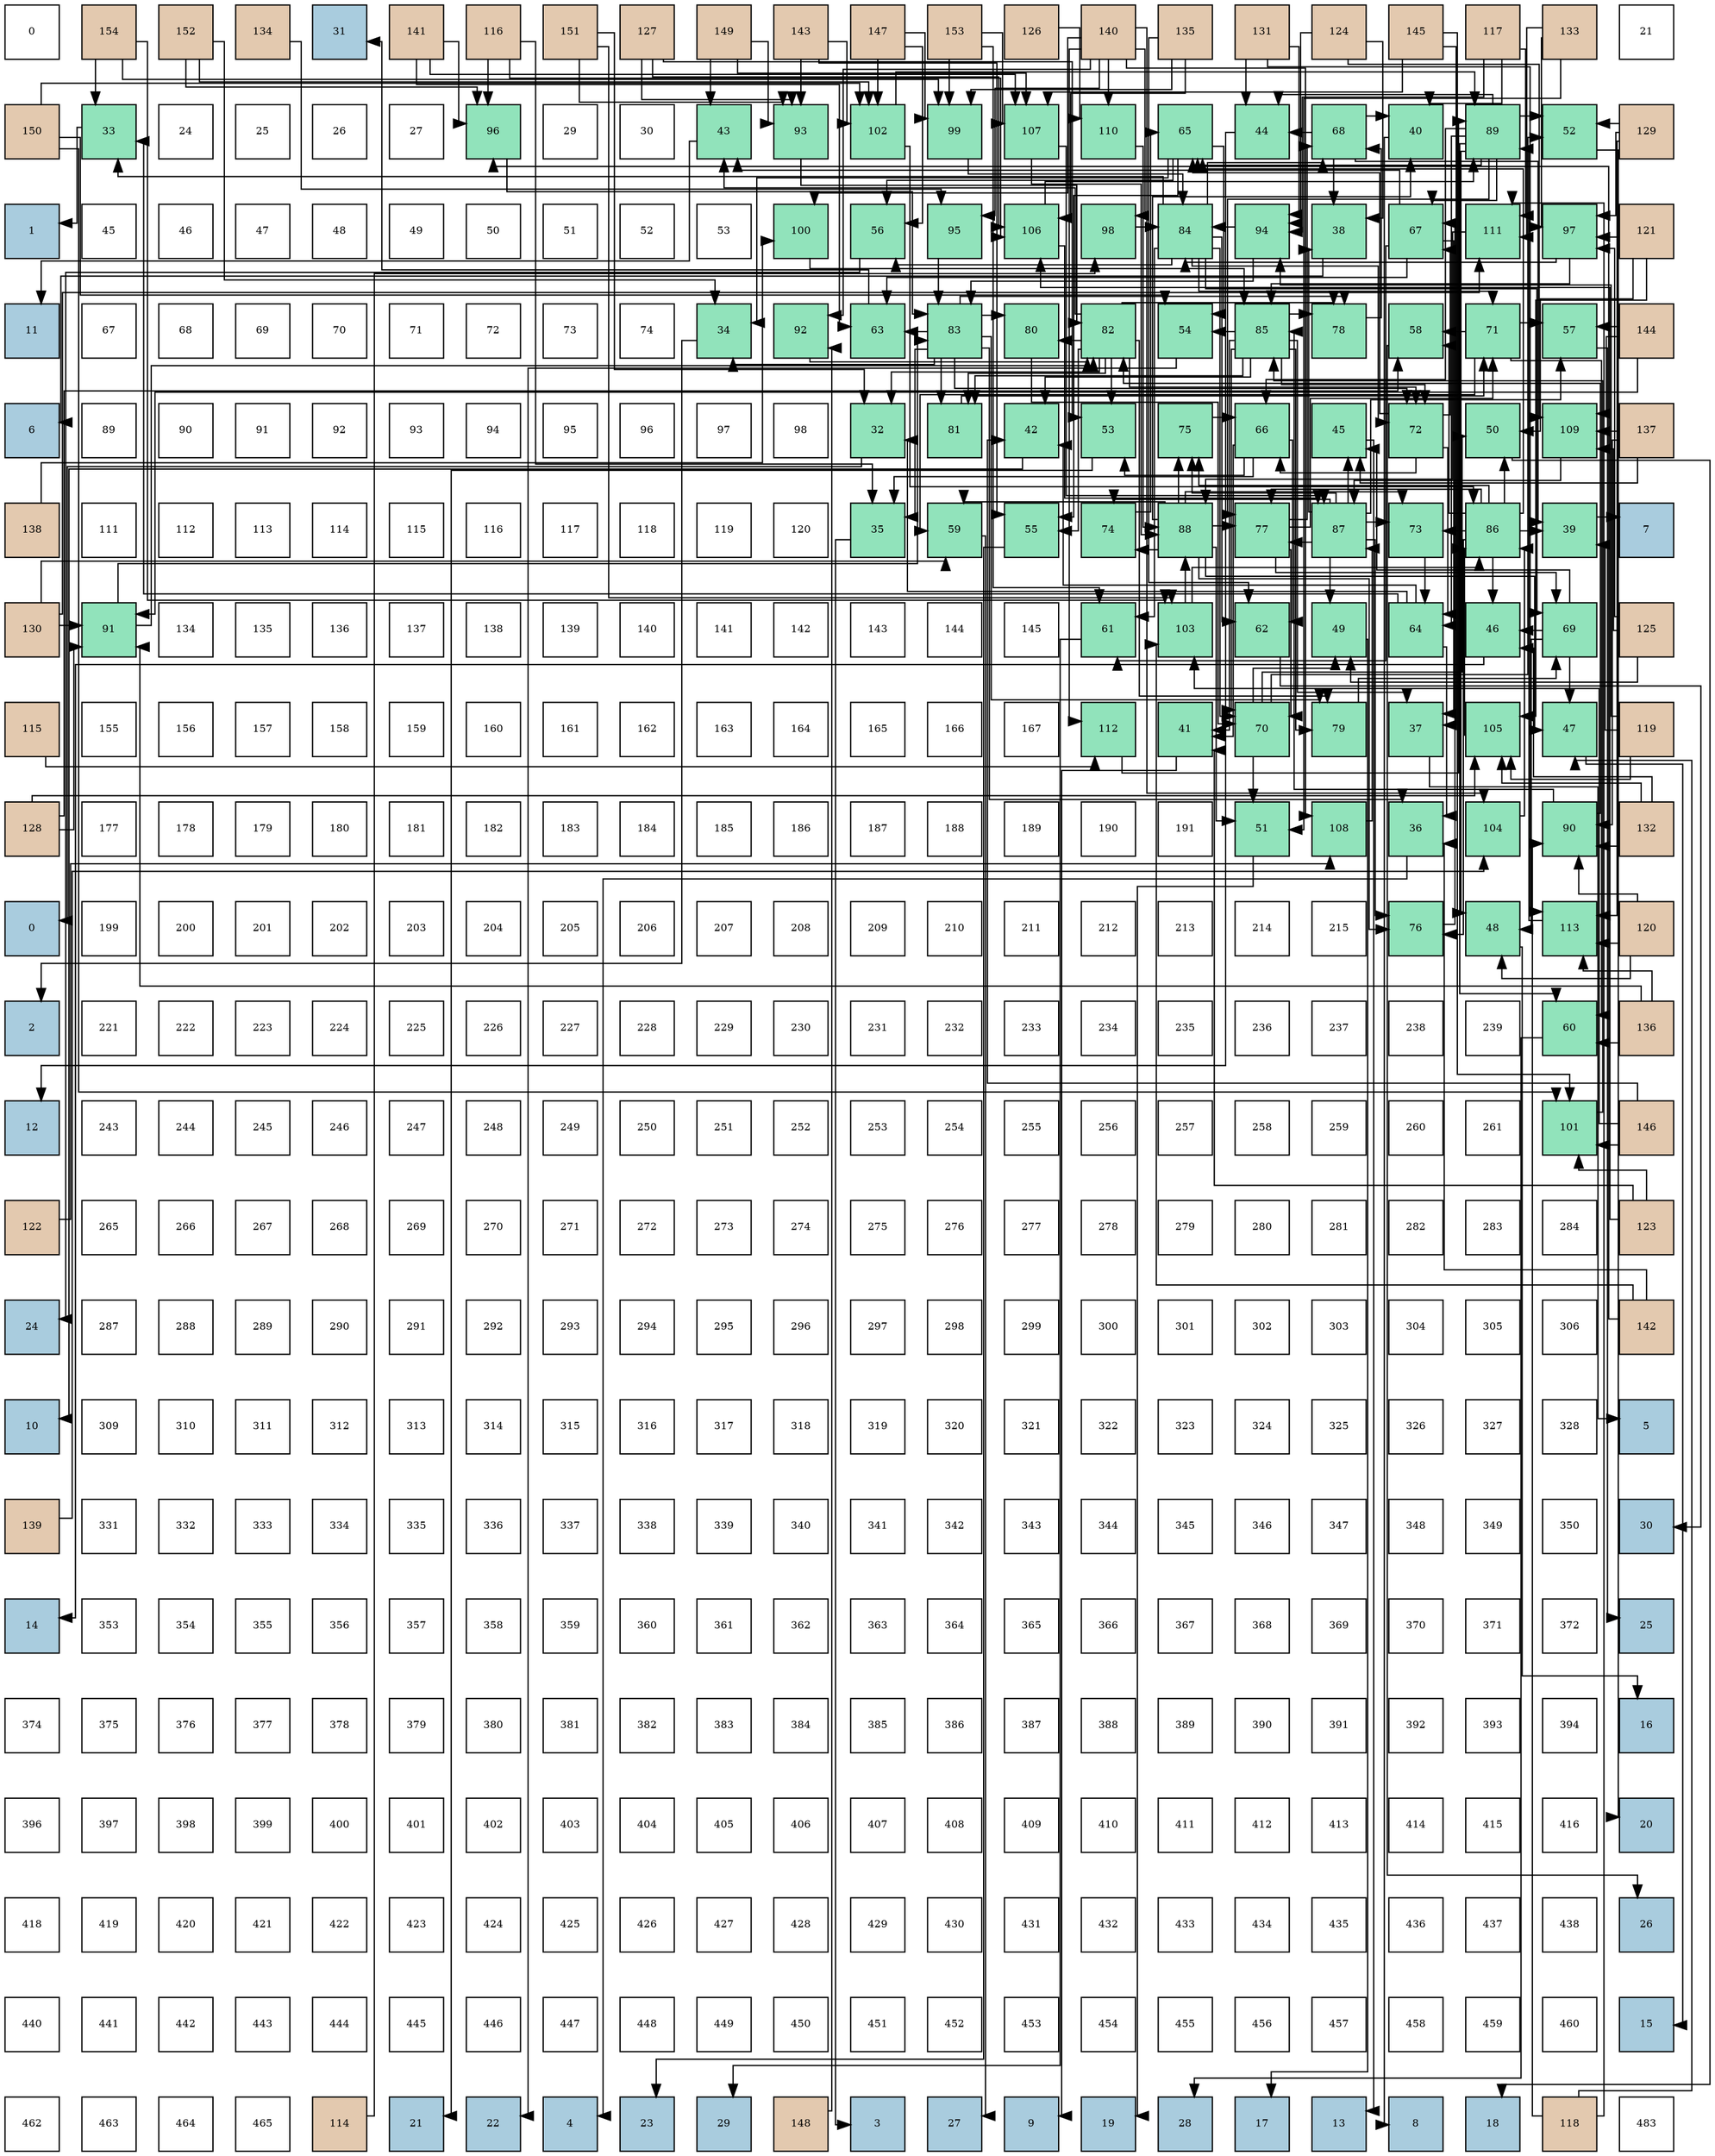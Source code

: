 digraph layout{
 rankdir=TB;
 splines=ortho;
 node [style=filled shape=square fixedsize=true width=0.6];
0[label="0", fontsize=8, fillcolor="#ffffff"];
1[label="154", fontsize=8, fillcolor="#e3c9af"];
2[label="152", fontsize=8, fillcolor="#e3c9af"];
3[label="134", fontsize=8, fillcolor="#e3c9af"];
4[label="31", fontsize=8, fillcolor="#a9ccde"];
5[label="141", fontsize=8, fillcolor="#e3c9af"];
6[label="116", fontsize=8, fillcolor="#e3c9af"];
7[label="151", fontsize=8, fillcolor="#e3c9af"];
8[label="127", fontsize=8, fillcolor="#e3c9af"];
9[label="149", fontsize=8, fillcolor="#e3c9af"];
10[label="143", fontsize=8, fillcolor="#e3c9af"];
11[label="147", fontsize=8, fillcolor="#e3c9af"];
12[label="153", fontsize=8, fillcolor="#e3c9af"];
13[label="126", fontsize=8, fillcolor="#e3c9af"];
14[label="140", fontsize=8, fillcolor="#e3c9af"];
15[label="135", fontsize=8, fillcolor="#e3c9af"];
16[label="131", fontsize=8, fillcolor="#e3c9af"];
17[label="124", fontsize=8, fillcolor="#e3c9af"];
18[label="145", fontsize=8, fillcolor="#e3c9af"];
19[label="117", fontsize=8, fillcolor="#e3c9af"];
20[label="133", fontsize=8, fillcolor="#e3c9af"];
21[label="21", fontsize=8, fillcolor="#ffffff"];
22[label="150", fontsize=8, fillcolor="#e3c9af"];
23[label="33", fontsize=8, fillcolor="#91e3bb"];
24[label="24", fontsize=8, fillcolor="#ffffff"];
25[label="25", fontsize=8, fillcolor="#ffffff"];
26[label="26", fontsize=8, fillcolor="#ffffff"];
27[label="27", fontsize=8, fillcolor="#ffffff"];
28[label="96", fontsize=8, fillcolor="#91e3bb"];
29[label="29", fontsize=8, fillcolor="#ffffff"];
30[label="30", fontsize=8, fillcolor="#ffffff"];
31[label="43", fontsize=8, fillcolor="#91e3bb"];
32[label="93", fontsize=8, fillcolor="#91e3bb"];
33[label="102", fontsize=8, fillcolor="#91e3bb"];
34[label="99", fontsize=8, fillcolor="#91e3bb"];
35[label="107", fontsize=8, fillcolor="#91e3bb"];
36[label="110", fontsize=8, fillcolor="#91e3bb"];
37[label="65", fontsize=8, fillcolor="#91e3bb"];
38[label="44", fontsize=8, fillcolor="#91e3bb"];
39[label="68", fontsize=8, fillcolor="#91e3bb"];
40[label="40", fontsize=8, fillcolor="#91e3bb"];
41[label="89", fontsize=8, fillcolor="#91e3bb"];
42[label="52", fontsize=8, fillcolor="#91e3bb"];
43[label="129", fontsize=8, fillcolor="#e3c9af"];
44[label="1", fontsize=8, fillcolor="#a9ccde"];
45[label="45", fontsize=8, fillcolor="#ffffff"];
46[label="46", fontsize=8, fillcolor="#ffffff"];
47[label="47", fontsize=8, fillcolor="#ffffff"];
48[label="48", fontsize=8, fillcolor="#ffffff"];
49[label="49", fontsize=8, fillcolor="#ffffff"];
50[label="50", fontsize=8, fillcolor="#ffffff"];
51[label="51", fontsize=8, fillcolor="#ffffff"];
52[label="52", fontsize=8, fillcolor="#ffffff"];
53[label="53", fontsize=8, fillcolor="#ffffff"];
54[label="100", fontsize=8, fillcolor="#91e3bb"];
55[label="56", fontsize=8, fillcolor="#91e3bb"];
56[label="95", fontsize=8, fillcolor="#91e3bb"];
57[label="106", fontsize=8, fillcolor="#91e3bb"];
58[label="98", fontsize=8, fillcolor="#91e3bb"];
59[label="84", fontsize=8, fillcolor="#91e3bb"];
60[label="94", fontsize=8, fillcolor="#91e3bb"];
61[label="38", fontsize=8, fillcolor="#91e3bb"];
62[label="67", fontsize=8, fillcolor="#91e3bb"];
63[label="111", fontsize=8, fillcolor="#91e3bb"];
64[label="97", fontsize=8, fillcolor="#91e3bb"];
65[label="121", fontsize=8, fillcolor="#e3c9af"];
66[label="11", fontsize=8, fillcolor="#a9ccde"];
67[label="67", fontsize=8, fillcolor="#ffffff"];
68[label="68", fontsize=8, fillcolor="#ffffff"];
69[label="69", fontsize=8, fillcolor="#ffffff"];
70[label="70", fontsize=8, fillcolor="#ffffff"];
71[label="71", fontsize=8, fillcolor="#ffffff"];
72[label="72", fontsize=8, fillcolor="#ffffff"];
73[label="73", fontsize=8, fillcolor="#ffffff"];
74[label="74", fontsize=8, fillcolor="#ffffff"];
75[label="34", fontsize=8, fillcolor="#91e3bb"];
76[label="92", fontsize=8, fillcolor="#91e3bb"];
77[label="63", fontsize=8, fillcolor="#91e3bb"];
78[label="83", fontsize=8, fillcolor="#91e3bb"];
79[label="80", fontsize=8, fillcolor="#91e3bb"];
80[label="82", fontsize=8, fillcolor="#91e3bb"];
81[label="54", fontsize=8, fillcolor="#91e3bb"];
82[label="85", fontsize=8, fillcolor="#91e3bb"];
83[label="78", fontsize=8, fillcolor="#91e3bb"];
84[label="58", fontsize=8, fillcolor="#91e3bb"];
85[label="71", fontsize=8, fillcolor="#91e3bb"];
86[label="57", fontsize=8, fillcolor="#91e3bb"];
87[label="144", fontsize=8, fillcolor="#e3c9af"];
88[label="6", fontsize=8, fillcolor="#a9ccde"];
89[label="89", fontsize=8, fillcolor="#ffffff"];
90[label="90", fontsize=8, fillcolor="#ffffff"];
91[label="91", fontsize=8, fillcolor="#ffffff"];
92[label="92", fontsize=8, fillcolor="#ffffff"];
93[label="93", fontsize=8, fillcolor="#ffffff"];
94[label="94", fontsize=8, fillcolor="#ffffff"];
95[label="95", fontsize=8, fillcolor="#ffffff"];
96[label="96", fontsize=8, fillcolor="#ffffff"];
97[label="97", fontsize=8, fillcolor="#ffffff"];
98[label="98", fontsize=8, fillcolor="#ffffff"];
99[label="32", fontsize=8, fillcolor="#91e3bb"];
100[label="81", fontsize=8, fillcolor="#91e3bb"];
101[label="42", fontsize=8, fillcolor="#91e3bb"];
102[label="53", fontsize=8, fillcolor="#91e3bb"];
103[label="75", fontsize=8, fillcolor="#91e3bb"];
104[label="66", fontsize=8, fillcolor="#91e3bb"];
105[label="45", fontsize=8, fillcolor="#91e3bb"];
106[label="72", fontsize=8, fillcolor="#91e3bb"];
107[label="50", fontsize=8, fillcolor="#91e3bb"];
108[label="109", fontsize=8, fillcolor="#91e3bb"];
109[label="137", fontsize=8, fillcolor="#e3c9af"];
110[label="138", fontsize=8, fillcolor="#e3c9af"];
111[label="111", fontsize=8, fillcolor="#ffffff"];
112[label="112", fontsize=8, fillcolor="#ffffff"];
113[label="113", fontsize=8, fillcolor="#ffffff"];
114[label="114", fontsize=8, fillcolor="#ffffff"];
115[label="115", fontsize=8, fillcolor="#ffffff"];
116[label="116", fontsize=8, fillcolor="#ffffff"];
117[label="117", fontsize=8, fillcolor="#ffffff"];
118[label="118", fontsize=8, fillcolor="#ffffff"];
119[label="119", fontsize=8, fillcolor="#ffffff"];
120[label="120", fontsize=8, fillcolor="#ffffff"];
121[label="35", fontsize=8, fillcolor="#91e3bb"];
122[label="59", fontsize=8, fillcolor="#91e3bb"];
123[label="55", fontsize=8, fillcolor="#91e3bb"];
124[label="74", fontsize=8, fillcolor="#91e3bb"];
125[label="88", fontsize=8, fillcolor="#91e3bb"];
126[label="77", fontsize=8, fillcolor="#91e3bb"];
127[label="87", fontsize=8, fillcolor="#91e3bb"];
128[label="73", fontsize=8, fillcolor="#91e3bb"];
129[label="86", fontsize=8, fillcolor="#91e3bb"];
130[label="39", fontsize=8, fillcolor="#91e3bb"];
131[label="7", fontsize=8, fillcolor="#a9ccde"];
132[label="130", fontsize=8, fillcolor="#e3c9af"];
133[label="91", fontsize=8, fillcolor="#91e3bb"];
134[label="134", fontsize=8, fillcolor="#ffffff"];
135[label="135", fontsize=8, fillcolor="#ffffff"];
136[label="136", fontsize=8, fillcolor="#ffffff"];
137[label="137", fontsize=8, fillcolor="#ffffff"];
138[label="138", fontsize=8, fillcolor="#ffffff"];
139[label="139", fontsize=8, fillcolor="#ffffff"];
140[label="140", fontsize=8, fillcolor="#ffffff"];
141[label="141", fontsize=8, fillcolor="#ffffff"];
142[label="142", fontsize=8, fillcolor="#ffffff"];
143[label="143", fontsize=8, fillcolor="#ffffff"];
144[label="144", fontsize=8, fillcolor="#ffffff"];
145[label="145", fontsize=8, fillcolor="#ffffff"];
146[label="61", fontsize=8, fillcolor="#91e3bb"];
147[label="103", fontsize=8, fillcolor="#91e3bb"];
148[label="62", fontsize=8, fillcolor="#91e3bb"];
149[label="49", fontsize=8, fillcolor="#91e3bb"];
150[label="64", fontsize=8, fillcolor="#91e3bb"];
151[label="46", fontsize=8, fillcolor="#91e3bb"];
152[label="69", fontsize=8, fillcolor="#91e3bb"];
153[label="125", fontsize=8, fillcolor="#e3c9af"];
154[label="115", fontsize=8, fillcolor="#e3c9af"];
155[label="155", fontsize=8, fillcolor="#ffffff"];
156[label="156", fontsize=8, fillcolor="#ffffff"];
157[label="157", fontsize=8, fillcolor="#ffffff"];
158[label="158", fontsize=8, fillcolor="#ffffff"];
159[label="159", fontsize=8, fillcolor="#ffffff"];
160[label="160", fontsize=8, fillcolor="#ffffff"];
161[label="161", fontsize=8, fillcolor="#ffffff"];
162[label="162", fontsize=8, fillcolor="#ffffff"];
163[label="163", fontsize=8, fillcolor="#ffffff"];
164[label="164", fontsize=8, fillcolor="#ffffff"];
165[label="165", fontsize=8, fillcolor="#ffffff"];
166[label="166", fontsize=8, fillcolor="#ffffff"];
167[label="167", fontsize=8, fillcolor="#ffffff"];
168[label="112", fontsize=8, fillcolor="#91e3bb"];
169[label="41", fontsize=8, fillcolor="#91e3bb"];
170[label="70", fontsize=8, fillcolor="#91e3bb"];
171[label="79", fontsize=8, fillcolor="#91e3bb"];
172[label="37", fontsize=8, fillcolor="#91e3bb"];
173[label="105", fontsize=8, fillcolor="#91e3bb"];
174[label="47", fontsize=8, fillcolor="#91e3bb"];
175[label="119", fontsize=8, fillcolor="#e3c9af"];
176[label="128", fontsize=8, fillcolor="#e3c9af"];
177[label="177", fontsize=8, fillcolor="#ffffff"];
178[label="178", fontsize=8, fillcolor="#ffffff"];
179[label="179", fontsize=8, fillcolor="#ffffff"];
180[label="180", fontsize=8, fillcolor="#ffffff"];
181[label="181", fontsize=8, fillcolor="#ffffff"];
182[label="182", fontsize=8, fillcolor="#ffffff"];
183[label="183", fontsize=8, fillcolor="#ffffff"];
184[label="184", fontsize=8, fillcolor="#ffffff"];
185[label="185", fontsize=8, fillcolor="#ffffff"];
186[label="186", fontsize=8, fillcolor="#ffffff"];
187[label="187", fontsize=8, fillcolor="#ffffff"];
188[label="188", fontsize=8, fillcolor="#ffffff"];
189[label="189", fontsize=8, fillcolor="#ffffff"];
190[label="190", fontsize=8, fillcolor="#ffffff"];
191[label="191", fontsize=8, fillcolor="#ffffff"];
192[label="51", fontsize=8, fillcolor="#91e3bb"];
193[label="108", fontsize=8, fillcolor="#91e3bb"];
194[label="36", fontsize=8, fillcolor="#91e3bb"];
195[label="104", fontsize=8, fillcolor="#91e3bb"];
196[label="90", fontsize=8, fillcolor="#91e3bb"];
197[label="132", fontsize=8, fillcolor="#e3c9af"];
198[label="0", fontsize=8, fillcolor="#a9ccde"];
199[label="199", fontsize=8, fillcolor="#ffffff"];
200[label="200", fontsize=8, fillcolor="#ffffff"];
201[label="201", fontsize=8, fillcolor="#ffffff"];
202[label="202", fontsize=8, fillcolor="#ffffff"];
203[label="203", fontsize=8, fillcolor="#ffffff"];
204[label="204", fontsize=8, fillcolor="#ffffff"];
205[label="205", fontsize=8, fillcolor="#ffffff"];
206[label="206", fontsize=8, fillcolor="#ffffff"];
207[label="207", fontsize=8, fillcolor="#ffffff"];
208[label="208", fontsize=8, fillcolor="#ffffff"];
209[label="209", fontsize=8, fillcolor="#ffffff"];
210[label="210", fontsize=8, fillcolor="#ffffff"];
211[label="211", fontsize=8, fillcolor="#ffffff"];
212[label="212", fontsize=8, fillcolor="#ffffff"];
213[label="213", fontsize=8, fillcolor="#ffffff"];
214[label="214", fontsize=8, fillcolor="#ffffff"];
215[label="215", fontsize=8, fillcolor="#ffffff"];
216[label="76", fontsize=8, fillcolor="#91e3bb"];
217[label="48", fontsize=8, fillcolor="#91e3bb"];
218[label="113", fontsize=8, fillcolor="#91e3bb"];
219[label="120", fontsize=8, fillcolor="#e3c9af"];
220[label="2", fontsize=8, fillcolor="#a9ccde"];
221[label="221", fontsize=8, fillcolor="#ffffff"];
222[label="222", fontsize=8, fillcolor="#ffffff"];
223[label="223", fontsize=8, fillcolor="#ffffff"];
224[label="224", fontsize=8, fillcolor="#ffffff"];
225[label="225", fontsize=8, fillcolor="#ffffff"];
226[label="226", fontsize=8, fillcolor="#ffffff"];
227[label="227", fontsize=8, fillcolor="#ffffff"];
228[label="228", fontsize=8, fillcolor="#ffffff"];
229[label="229", fontsize=8, fillcolor="#ffffff"];
230[label="230", fontsize=8, fillcolor="#ffffff"];
231[label="231", fontsize=8, fillcolor="#ffffff"];
232[label="232", fontsize=8, fillcolor="#ffffff"];
233[label="233", fontsize=8, fillcolor="#ffffff"];
234[label="234", fontsize=8, fillcolor="#ffffff"];
235[label="235", fontsize=8, fillcolor="#ffffff"];
236[label="236", fontsize=8, fillcolor="#ffffff"];
237[label="237", fontsize=8, fillcolor="#ffffff"];
238[label="238", fontsize=8, fillcolor="#ffffff"];
239[label="239", fontsize=8, fillcolor="#ffffff"];
240[label="60", fontsize=8, fillcolor="#91e3bb"];
241[label="136", fontsize=8, fillcolor="#e3c9af"];
242[label="12", fontsize=8, fillcolor="#a9ccde"];
243[label="243", fontsize=8, fillcolor="#ffffff"];
244[label="244", fontsize=8, fillcolor="#ffffff"];
245[label="245", fontsize=8, fillcolor="#ffffff"];
246[label="246", fontsize=8, fillcolor="#ffffff"];
247[label="247", fontsize=8, fillcolor="#ffffff"];
248[label="248", fontsize=8, fillcolor="#ffffff"];
249[label="249", fontsize=8, fillcolor="#ffffff"];
250[label="250", fontsize=8, fillcolor="#ffffff"];
251[label="251", fontsize=8, fillcolor="#ffffff"];
252[label="252", fontsize=8, fillcolor="#ffffff"];
253[label="253", fontsize=8, fillcolor="#ffffff"];
254[label="254", fontsize=8, fillcolor="#ffffff"];
255[label="255", fontsize=8, fillcolor="#ffffff"];
256[label="256", fontsize=8, fillcolor="#ffffff"];
257[label="257", fontsize=8, fillcolor="#ffffff"];
258[label="258", fontsize=8, fillcolor="#ffffff"];
259[label="259", fontsize=8, fillcolor="#ffffff"];
260[label="260", fontsize=8, fillcolor="#ffffff"];
261[label="261", fontsize=8, fillcolor="#ffffff"];
262[label="101", fontsize=8, fillcolor="#91e3bb"];
263[label="146", fontsize=8, fillcolor="#e3c9af"];
264[label="122", fontsize=8, fillcolor="#e3c9af"];
265[label="265", fontsize=8, fillcolor="#ffffff"];
266[label="266", fontsize=8, fillcolor="#ffffff"];
267[label="267", fontsize=8, fillcolor="#ffffff"];
268[label="268", fontsize=8, fillcolor="#ffffff"];
269[label="269", fontsize=8, fillcolor="#ffffff"];
270[label="270", fontsize=8, fillcolor="#ffffff"];
271[label="271", fontsize=8, fillcolor="#ffffff"];
272[label="272", fontsize=8, fillcolor="#ffffff"];
273[label="273", fontsize=8, fillcolor="#ffffff"];
274[label="274", fontsize=8, fillcolor="#ffffff"];
275[label="275", fontsize=8, fillcolor="#ffffff"];
276[label="276", fontsize=8, fillcolor="#ffffff"];
277[label="277", fontsize=8, fillcolor="#ffffff"];
278[label="278", fontsize=8, fillcolor="#ffffff"];
279[label="279", fontsize=8, fillcolor="#ffffff"];
280[label="280", fontsize=8, fillcolor="#ffffff"];
281[label="281", fontsize=8, fillcolor="#ffffff"];
282[label="282", fontsize=8, fillcolor="#ffffff"];
283[label="283", fontsize=8, fillcolor="#ffffff"];
284[label="284", fontsize=8, fillcolor="#ffffff"];
285[label="123", fontsize=8, fillcolor="#e3c9af"];
286[label="24", fontsize=8, fillcolor="#a9ccde"];
287[label="287", fontsize=8, fillcolor="#ffffff"];
288[label="288", fontsize=8, fillcolor="#ffffff"];
289[label="289", fontsize=8, fillcolor="#ffffff"];
290[label="290", fontsize=8, fillcolor="#ffffff"];
291[label="291", fontsize=8, fillcolor="#ffffff"];
292[label="292", fontsize=8, fillcolor="#ffffff"];
293[label="293", fontsize=8, fillcolor="#ffffff"];
294[label="294", fontsize=8, fillcolor="#ffffff"];
295[label="295", fontsize=8, fillcolor="#ffffff"];
296[label="296", fontsize=8, fillcolor="#ffffff"];
297[label="297", fontsize=8, fillcolor="#ffffff"];
298[label="298", fontsize=8, fillcolor="#ffffff"];
299[label="299", fontsize=8, fillcolor="#ffffff"];
300[label="300", fontsize=8, fillcolor="#ffffff"];
301[label="301", fontsize=8, fillcolor="#ffffff"];
302[label="302", fontsize=8, fillcolor="#ffffff"];
303[label="303", fontsize=8, fillcolor="#ffffff"];
304[label="304", fontsize=8, fillcolor="#ffffff"];
305[label="305", fontsize=8, fillcolor="#ffffff"];
306[label="306", fontsize=8, fillcolor="#ffffff"];
307[label="142", fontsize=8, fillcolor="#e3c9af"];
308[label="10", fontsize=8, fillcolor="#a9ccde"];
309[label="309", fontsize=8, fillcolor="#ffffff"];
310[label="310", fontsize=8, fillcolor="#ffffff"];
311[label="311", fontsize=8, fillcolor="#ffffff"];
312[label="312", fontsize=8, fillcolor="#ffffff"];
313[label="313", fontsize=8, fillcolor="#ffffff"];
314[label="314", fontsize=8, fillcolor="#ffffff"];
315[label="315", fontsize=8, fillcolor="#ffffff"];
316[label="316", fontsize=8, fillcolor="#ffffff"];
317[label="317", fontsize=8, fillcolor="#ffffff"];
318[label="318", fontsize=8, fillcolor="#ffffff"];
319[label="319", fontsize=8, fillcolor="#ffffff"];
320[label="320", fontsize=8, fillcolor="#ffffff"];
321[label="321", fontsize=8, fillcolor="#ffffff"];
322[label="322", fontsize=8, fillcolor="#ffffff"];
323[label="323", fontsize=8, fillcolor="#ffffff"];
324[label="324", fontsize=8, fillcolor="#ffffff"];
325[label="325", fontsize=8, fillcolor="#ffffff"];
326[label="326", fontsize=8, fillcolor="#ffffff"];
327[label="327", fontsize=8, fillcolor="#ffffff"];
328[label="328", fontsize=8, fillcolor="#ffffff"];
329[label="5", fontsize=8, fillcolor="#a9ccde"];
330[label="139", fontsize=8, fillcolor="#e3c9af"];
331[label="331", fontsize=8, fillcolor="#ffffff"];
332[label="332", fontsize=8, fillcolor="#ffffff"];
333[label="333", fontsize=8, fillcolor="#ffffff"];
334[label="334", fontsize=8, fillcolor="#ffffff"];
335[label="335", fontsize=8, fillcolor="#ffffff"];
336[label="336", fontsize=8, fillcolor="#ffffff"];
337[label="337", fontsize=8, fillcolor="#ffffff"];
338[label="338", fontsize=8, fillcolor="#ffffff"];
339[label="339", fontsize=8, fillcolor="#ffffff"];
340[label="340", fontsize=8, fillcolor="#ffffff"];
341[label="341", fontsize=8, fillcolor="#ffffff"];
342[label="342", fontsize=8, fillcolor="#ffffff"];
343[label="343", fontsize=8, fillcolor="#ffffff"];
344[label="344", fontsize=8, fillcolor="#ffffff"];
345[label="345", fontsize=8, fillcolor="#ffffff"];
346[label="346", fontsize=8, fillcolor="#ffffff"];
347[label="347", fontsize=8, fillcolor="#ffffff"];
348[label="348", fontsize=8, fillcolor="#ffffff"];
349[label="349", fontsize=8, fillcolor="#ffffff"];
350[label="350", fontsize=8, fillcolor="#ffffff"];
351[label="30", fontsize=8, fillcolor="#a9ccde"];
352[label="14", fontsize=8, fillcolor="#a9ccde"];
353[label="353", fontsize=8, fillcolor="#ffffff"];
354[label="354", fontsize=8, fillcolor="#ffffff"];
355[label="355", fontsize=8, fillcolor="#ffffff"];
356[label="356", fontsize=8, fillcolor="#ffffff"];
357[label="357", fontsize=8, fillcolor="#ffffff"];
358[label="358", fontsize=8, fillcolor="#ffffff"];
359[label="359", fontsize=8, fillcolor="#ffffff"];
360[label="360", fontsize=8, fillcolor="#ffffff"];
361[label="361", fontsize=8, fillcolor="#ffffff"];
362[label="362", fontsize=8, fillcolor="#ffffff"];
363[label="363", fontsize=8, fillcolor="#ffffff"];
364[label="364", fontsize=8, fillcolor="#ffffff"];
365[label="365", fontsize=8, fillcolor="#ffffff"];
366[label="366", fontsize=8, fillcolor="#ffffff"];
367[label="367", fontsize=8, fillcolor="#ffffff"];
368[label="368", fontsize=8, fillcolor="#ffffff"];
369[label="369", fontsize=8, fillcolor="#ffffff"];
370[label="370", fontsize=8, fillcolor="#ffffff"];
371[label="371", fontsize=8, fillcolor="#ffffff"];
372[label="372", fontsize=8, fillcolor="#ffffff"];
373[label="25", fontsize=8, fillcolor="#a9ccde"];
374[label="374", fontsize=8, fillcolor="#ffffff"];
375[label="375", fontsize=8, fillcolor="#ffffff"];
376[label="376", fontsize=8, fillcolor="#ffffff"];
377[label="377", fontsize=8, fillcolor="#ffffff"];
378[label="378", fontsize=8, fillcolor="#ffffff"];
379[label="379", fontsize=8, fillcolor="#ffffff"];
380[label="380", fontsize=8, fillcolor="#ffffff"];
381[label="381", fontsize=8, fillcolor="#ffffff"];
382[label="382", fontsize=8, fillcolor="#ffffff"];
383[label="383", fontsize=8, fillcolor="#ffffff"];
384[label="384", fontsize=8, fillcolor="#ffffff"];
385[label="385", fontsize=8, fillcolor="#ffffff"];
386[label="386", fontsize=8, fillcolor="#ffffff"];
387[label="387", fontsize=8, fillcolor="#ffffff"];
388[label="388", fontsize=8, fillcolor="#ffffff"];
389[label="389", fontsize=8, fillcolor="#ffffff"];
390[label="390", fontsize=8, fillcolor="#ffffff"];
391[label="391", fontsize=8, fillcolor="#ffffff"];
392[label="392", fontsize=8, fillcolor="#ffffff"];
393[label="393", fontsize=8, fillcolor="#ffffff"];
394[label="394", fontsize=8, fillcolor="#ffffff"];
395[label="16", fontsize=8, fillcolor="#a9ccde"];
396[label="396", fontsize=8, fillcolor="#ffffff"];
397[label="397", fontsize=8, fillcolor="#ffffff"];
398[label="398", fontsize=8, fillcolor="#ffffff"];
399[label="399", fontsize=8, fillcolor="#ffffff"];
400[label="400", fontsize=8, fillcolor="#ffffff"];
401[label="401", fontsize=8, fillcolor="#ffffff"];
402[label="402", fontsize=8, fillcolor="#ffffff"];
403[label="403", fontsize=8, fillcolor="#ffffff"];
404[label="404", fontsize=8, fillcolor="#ffffff"];
405[label="405", fontsize=8, fillcolor="#ffffff"];
406[label="406", fontsize=8, fillcolor="#ffffff"];
407[label="407", fontsize=8, fillcolor="#ffffff"];
408[label="408", fontsize=8, fillcolor="#ffffff"];
409[label="409", fontsize=8, fillcolor="#ffffff"];
410[label="410", fontsize=8, fillcolor="#ffffff"];
411[label="411", fontsize=8, fillcolor="#ffffff"];
412[label="412", fontsize=8, fillcolor="#ffffff"];
413[label="413", fontsize=8, fillcolor="#ffffff"];
414[label="414", fontsize=8, fillcolor="#ffffff"];
415[label="415", fontsize=8, fillcolor="#ffffff"];
416[label="416", fontsize=8, fillcolor="#ffffff"];
417[label="20", fontsize=8, fillcolor="#a9ccde"];
418[label="418", fontsize=8, fillcolor="#ffffff"];
419[label="419", fontsize=8, fillcolor="#ffffff"];
420[label="420", fontsize=8, fillcolor="#ffffff"];
421[label="421", fontsize=8, fillcolor="#ffffff"];
422[label="422", fontsize=8, fillcolor="#ffffff"];
423[label="423", fontsize=8, fillcolor="#ffffff"];
424[label="424", fontsize=8, fillcolor="#ffffff"];
425[label="425", fontsize=8, fillcolor="#ffffff"];
426[label="426", fontsize=8, fillcolor="#ffffff"];
427[label="427", fontsize=8, fillcolor="#ffffff"];
428[label="428", fontsize=8, fillcolor="#ffffff"];
429[label="429", fontsize=8, fillcolor="#ffffff"];
430[label="430", fontsize=8, fillcolor="#ffffff"];
431[label="431", fontsize=8, fillcolor="#ffffff"];
432[label="432", fontsize=8, fillcolor="#ffffff"];
433[label="433", fontsize=8, fillcolor="#ffffff"];
434[label="434", fontsize=8, fillcolor="#ffffff"];
435[label="435", fontsize=8, fillcolor="#ffffff"];
436[label="436", fontsize=8, fillcolor="#ffffff"];
437[label="437", fontsize=8, fillcolor="#ffffff"];
438[label="438", fontsize=8, fillcolor="#ffffff"];
439[label="26", fontsize=8, fillcolor="#a9ccde"];
440[label="440", fontsize=8, fillcolor="#ffffff"];
441[label="441", fontsize=8, fillcolor="#ffffff"];
442[label="442", fontsize=8, fillcolor="#ffffff"];
443[label="443", fontsize=8, fillcolor="#ffffff"];
444[label="444", fontsize=8, fillcolor="#ffffff"];
445[label="445", fontsize=8, fillcolor="#ffffff"];
446[label="446", fontsize=8, fillcolor="#ffffff"];
447[label="447", fontsize=8, fillcolor="#ffffff"];
448[label="448", fontsize=8, fillcolor="#ffffff"];
449[label="449", fontsize=8, fillcolor="#ffffff"];
450[label="450", fontsize=8, fillcolor="#ffffff"];
451[label="451", fontsize=8, fillcolor="#ffffff"];
452[label="452", fontsize=8, fillcolor="#ffffff"];
453[label="453", fontsize=8, fillcolor="#ffffff"];
454[label="454", fontsize=8, fillcolor="#ffffff"];
455[label="455", fontsize=8, fillcolor="#ffffff"];
456[label="456", fontsize=8, fillcolor="#ffffff"];
457[label="457", fontsize=8, fillcolor="#ffffff"];
458[label="458", fontsize=8, fillcolor="#ffffff"];
459[label="459", fontsize=8, fillcolor="#ffffff"];
460[label="460", fontsize=8, fillcolor="#ffffff"];
461[label="15", fontsize=8, fillcolor="#a9ccde"];
462[label="462", fontsize=8, fillcolor="#ffffff"];
463[label="463", fontsize=8, fillcolor="#ffffff"];
464[label="464", fontsize=8, fillcolor="#ffffff"];
465[label="465", fontsize=8, fillcolor="#ffffff"];
466[label="114", fontsize=8, fillcolor="#e3c9af"];
467[label="21", fontsize=8, fillcolor="#a9ccde"];
468[label="22", fontsize=8, fillcolor="#a9ccde"];
469[label="4", fontsize=8, fillcolor="#a9ccde"];
470[label="23", fontsize=8, fillcolor="#a9ccde"];
471[label="29", fontsize=8, fillcolor="#a9ccde"];
472[label="148", fontsize=8, fillcolor="#e3c9af"];
473[label="3", fontsize=8, fillcolor="#a9ccde"];
474[label="27", fontsize=8, fillcolor="#a9ccde"];
475[label="9", fontsize=8, fillcolor="#a9ccde"];
476[label="19", fontsize=8, fillcolor="#a9ccde"];
477[label="28", fontsize=8, fillcolor="#a9ccde"];
478[label="17", fontsize=8, fillcolor="#a9ccde"];
479[label="13", fontsize=8, fillcolor="#a9ccde"];
480[label="8", fontsize=8, fillcolor="#a9ccde"];
481[label="18", fontsize=8, fillcolor="#a9ccde"];
482[label="118", fontsize=8, fillcolor="#e3c9af"];
483[label="483", fontsize=8, fillcolor="#ffffff"];
edge [constraint=false, style=vis];99 -> 198;
23 -> 44;
75 -> 220;
121 -> 473;
194 -> 469;
172 -> 329;
61 -> 88;
130 -> 131;
40 -> 480;
169 -> 475;
101 -> 308;
31 -> 66;
38 -> 242;
105 -> 479;
151 -> 352;
174 -> 461;
217 -> 395;
149 -> 478;
107 -> 481;
192 -> 476;
42 -> 417;
102 -> 467;
81 -> 468;
123 -> 470;
55 -> 286;
86 -> 373;
84 -> 439;
122 -> 474;
240 -> 477;
146 -> 471;
148 -> 351;
77 -> 4;
150 -> 99;
150 -> 23;
150 -> 194;
150 -> 101;
37 -> 75;
37 -> 81;
37 -> 123;
37 -> 55;
104 -> 121;
104 -> 169;
104 -> 102;
104 -> 148;
62 -> 172;
62 -> 31;
62 -> 146;
62 -> 77;
39 -> 61;
39 -> 130;
39 -> 40;
39 -> 38;
152 -> 105;
152 -> 151;
152 -> 174;
152 -> 217;
170 -> 149;
170 -> 107;
170 -> 192;
170 -> 42;
85 -> 86;
85 -> 84;
85 -> 122;
85 -> 240;
106 -> 150;
106 -> 37;
106 -> 104;
106 -> 62;
128 -> 150;
124 -> 37;
103 -> 104;
216 -> 62;
126 -> 39;
126 -> 152;
126 -> 170;
126 -> 85;
83 -> 39;
171 -> 152;
79 -> 170;
100 -> 85;
80 -> 99;
80 -> 31;
80 -> 102;
80 -> 123;
80 -> 106;
80 -> 83;
80 -> 171;
80 -> 79;
80 -> 100;
78 -> 75;
78 -> 121;
78 -> 194;
78 -> 77;
78 -> 106;
78 -> 83;
78 -> 171;
78 -> 79;
78 -> 100;
59 -> 23;
59 -> 55;
59 -> 146;
59 -> 148;
59 -> 39;
59 -> 152;
59 -> 170;
59 -> 85;
59 -> 106;
82 -> 172;
82 -> 169;
82 -> 101;
82 -> 81;
82 -> 170;
82 -> 106;
82 -> 83;
82 -> 171;
82 -> 100;
129 -> 130;
129 -> 151;
129 -> 107;
129 -> 84;
129 -> 37;
129 -> 128;
129 -> 103;
129 -> 216;
129 -> 126;
127 -> 61;
127 -> 105;
127 -> 149;
127 -> 86;
127 -> 128;
127 -> 124;
127 -> 103;
127 -> 216;
127 -> 126;
125 -> 40;
125 -> 174;
125 -> 192;
125 -> 122;
125 -> 128;
125 -> 124;
125 -> 103;
125 -> 216;
125 -> 126;
41 -> 38;
41 -> 217;
41 -> 42;
41 -> 240;
41 -> 150;
41 -> 37;
41 -> 104;
41 -> 62;
41 -> 126;
196 -> 80;
196 -> 82;
133 -> 80;
133 -> 78;
76 -> 80;
32 -> 80;
60 -> 78;
60 -> 59;
56 -> 78;
28 -> 78;
64 -> 59;
64 -> 82;
58 -> 59;
34 -> 59;
54 -> 82;
262 -> 82;
33 -> 129;
33 -> 41;
147 -> 129;
147 -> 125;
195 -> 129;
173 -> 129;
57 -> 127;
57 -> 41;
35 -> 127;
35 -> 125;
193 -> 127;
108 -> 127;
36 -> 125;
63 -> 125;
168 -> 41;
218 -> 41;
466 -> 58;
154 -> 168;
6 -> 121;
6 -> 28;
6 -> 57;
19 -> 40;
19 -> 60;
19 -> 63;
482 -> 174;
482 -> 196;
482 -> 63;
175 -> 130;
175 -> 60;
175 -> 173;
219 -> 217;
219 -> 196;
219 -> 218;
65 -> 107;
65 -> 64;
65 -> 173;
264 -> 193;
285 -> 169;
285 -> 262;
285 -> 57;
17 -> 61;
17 -> 60;
17 -> 108;
153 -> 149;
153 -> 64;
153 -> 108;
13 -> 36;
8 -> 102;
8 -> 32;
8 -> 57;
176 -> 84;
176 -> 133;
176 -> 173;
43 -> 42;
43 -> 64;
43 -> 218;
132 -> 122;
132 -> 133;
132 -> 63;
16 -> 38;
16 -> 60;
16 -> 218;
197 -> 151;
197 -> 196;
197 -> 173;
20 -> 192;
20 -> 64;
20 -> 63;
3 -> 56;
15 -> 148;
15 -> 34;
15 -> 57;
241 -> 240;
241 -> 133;
241 -> 218;
109 -> 105;
109 -> 196;
109 -> 108;
110 -> 54;
330 -> 195;
14 -> 76;
14 -> 56;
14 -> 58;
14 -> 54;
14 -> 195;
14 -> 193;
14 -> 36;
14 -> 168;
5 -> 77;
5 -> 28;
5 -> 35;
307 -> 194;
307 -> 28;
307 -> 147;
10 -> 123;
10 -> 32;
10 -> 33;
87 -> 86;
87 -> 133;
87 -> 108;
18 -> 172;
18 -> 262;
18 -> 35;
263 -> 101;
263 -> 262;
263 -> 147;
11 -> 55;
11 -> 34;
11 -> 33;
472 -> 76;
9 -> 31;
9 -> 32;
9 -> 35;
22 -> 81;
22 -> 262;
22 -> 33;
7 -> 99;
7 -> 32;
7 -> 147;
2 -> 75;
2 -> 28;
2 -> 33;
12 -> 146;
12 -> 34;
12 -> 35;
1 -> 23;
1 -> 34;
1 -> 147;
edge [constraint=true, style=invis];
0 -> 22 -> 44 -> 66 -> 88 -> 110 -> 132 -> 154 -> 176 -> 198 -> 220 -> 242 -> 264 -> 286 -> 308 -> 330 -> 352 -> 374 -> 396 -> 418 -> 440 -> 462;
1 -> 23 -> 45 -> 67 -> 89 -> 111 -> 133 -> 155 -> 177 -> 199 -> 221 -> 243 -> 265 -> 287 -> 309 -> 331 -> 353 -> 375 -> 397 -> 419 -> 441 -> 463;
2 -> 24 -> 46 -> 68 -> 90 -> 112 -> 134 -> 156 -> 178 -> 200 -> 222 -> 244 -> 266 -> 288 -> 310 -> 332 -> 354 -> 376 -> 398 -> 420 -> 442 -> 464;
3 -> 25 -> 47 -> 69 -> 91 -> 113 -> 135 -> 157 -> 179 -> 201 -> 223 -> 245 -> 267 -> 289 -> 311 -> 333 -> 355 -> 377 -> 399 -> 421 -> 443 -> 465;
4 -> 26 -> 48 -> 70 -> 92 -> 114 -> 136 -> 158 -> 180 -> 202 -> 224 -> 246 -> 268 -> 290 -> 312 -> 334 -> 356 -> 378 -> 400 -> 422 -> 444 -> 466;
5 -> 27 -> 49 -> 71 -> 93 -> 115 -> 137 -> 159 -> 181 -> 203 -> 225 -> 247 -> 269 -> 291 -> 313 -> 335 -> 357 -> 379 -> 401 -> 423 -> 445 -> 467;
6 -> 28 -> 50 -> 72 -> 94 -> 116 -> 138 -> 160 -> 182 -> 204 -> 226 -> 248 -> 270 -> 292 -> 314 -> 336 -> 358 -> 380 -> 402 -> 424 -> 446 -> 468;
7 -> 29 -> 51 -> 73 -> 95 -> 117 -> 139 -> 161 -> 183 -> 205 -> 227 -> 249 -> 271 -> 293 -> 315 -> 337 -> 359 -> 381 -> 403 -> 425 -> 447 -> 469;
8 -> 30 -> 52 -> 74 -> 96 -> 118 -> 140 -> 162 -> 184 -> 206 -> 228 -> 250 -> 272 -> 294 -> 316 -> 338 -> 360 -> 382 -> 404 -> 426 -> 448 -> 470;
9 -> 31 -> 53 -> 75 -> 97 -> 119 -> 141 -> 163 -> 185 -> 207 -> 229 -> 251 -> 273 -> 295 -> 317 -> 339 -> 361 -> 383 -> 405 -> 427 -> 449 -> 471;
10 -> 32 -> 54 -> 76 -> 98 -> 120 -> 142 -> 164 -> 186 -> 208 -> 230 -> 252 -> 274 -> 296 -> 318 -> 340 -> 362 -> 384 -> 406 -> 428 -> 450 -> 472;
11 -> 33 -> 55 -> 77 -> 99 -> 121 -> 143 -> 165 -> 187 -> 209 -> 231 -> 253 -> 275 -> 297 -> 319 -> 341 -> 363 -> 385 -> 407 -> 429 -> 451 -> 473;
12 -> 34 -> 56 -> 78 -> 100 -> 122 -> 144 -> 166 -> 188 -> 210 -> 232 -> 254 -> 276 -> 298 -> 320 -> 342 -> 364 -> 386 -> 408 -> 430 -> 452 -> 474;
13 -> 35 -> 57 -> 79 -> 101 -> 123 -> 145 -> 167 -> 189 -> 211 -> 233 -> 255 -> 277 -> 299 -> 321 -> 343 -> 365 -> 387 -> 409 -> 431 -> 453 -> 475;
14 -> 36 -> 58 -> 80 -> 102 -> 124 -> 146 -> 168 -> 190 -> 212 -> 234 -> 256 -> 278 -> 300 -> 322 -> 344 -> 366 -> 388 -> 410 -> 432 -> 454 -> 476;
15 -> 37 -> 59 -> 81 -> 103 -> 125 -> 147 -> 169 -> 191 -> 213 -> 235 -> 257 -> 279 -> 301 -> 323 -> 345 -> 367 -> 389 -> 411 -> 433 -> 455 -> 477;
16 -> 38 -> 60 -> 82 -> 104 -> 126 -> 148 -> 170 -> 192 -> 214 -> 236 -> 258 -> 280 -> 302 -> 324 -> 346 -> 368 -> 390 -> 412 -> 434 -> 456 -> 478;
17 -> 39 -> 61 -> 83 -> 105 -> 127 -> 149 -> 171 -> 193 -> 215 -> 237 -> 259 -> 281 -> 303 -> 325 -> 347 -> 369 -> 391 -> 413 -> 435 -> 457 -> 479;
18 -> 40 -> 62 -> 84 -> 106 -> 128 -> 150 -> 172 -> 194 -> 216 -> 238 -> 260 -> 282 -> 304 -> 326 -> 348 -> 370 -> 392 -> 414 -> 436 -> 458 -> 480;
19 -> 41 -> 63 -> 85 -> 107 -> 129 -> 151 -> 173 -> 195 -> 217 -> 239 -> 261 -> 283 -> 305 -> 327 -> 349 -> 371 -> 393 -> 415 -> 437 -> 459 -> 481;
20 -> 42 -> 64 -> 86 -> 108 -> 130 -> 152 -> 174 -> 196 -> 218 -> 240 -> 262 -> 284 -> 306 -> 328 -> 350 -> 372 -> 394 -> 416 -> 438 -> 460 -> 482;
21 -> 43 -> 65 -> 87 -> 109 -> 131 -> 153 -> 175 -> 197 -> 219 -> 241 -> 263 -> 285 -> 307 -> 329 -> 351 -> 373 -> 395 -> 417 -> 439 -> 461 -> 483;
rank = same {0 -> 1 -> 2 -> 3 -> 4 -> 5 -> 6 -> 7 -> 8 -> 9 -> 10 -> 11 -> 12 -> 13 -> 14 -> 15 -> 16 -> 17 -> 18 -> 19 -> 20 -> 21};
rank = same {22 -> 23 -> 24 -> 25 -> 26 -> 27 -> 28 -> 29 -> 30 -> 31 -> 32 -> 33 -> 34 -> 35 -> 36 -> 37 -> 38 -> 39 -> 40 -> 41 -> 42 -> 43};
rank = same {44 -> 45 -> 46 -> 47 -> 48 -> 49 -> 50 -> 51 -> 52 -> 53 -> 54 -> 55 -> 56 -> 57 -> 58 -> 59 -> 60 -> 61 -> 62 -> 63 -> 64 -> 65};
rank = same {66 -> 67 -> 68 -> 69 -> 70 -> 71 -> 72 -> 73 -> 74 -> 75 -> 76 -> 77 -> 78 -> 79 -> 80 -> 81 -> 82 -> 83 -> 84 -> 85 -> 86 -> 87};
rank = same {88 -> 89 -> 90 -> 91 -> 92 -> 93 -> 94 -> 95 -> 96 -> 97 -> 98 -> 99 -> 100 -> 101 -> 102 -> 103 -> 104 -> 105 -> 106 -> 107 -> 108 -> 109};
rank = same {110 -> 111 -> 112 -> 113 -> 114 -> 115 -> 116 -> 117 -> 118 -> 119 -> 120 -> 121 -> 122 -> 123 -> 124 -> 125 -> 126 -> 127 -> 128 -> 129 -> 130 -> 131};
rank = same {132 -> 133 -> 134 -> 135 -> 136 -> 137 -> 138 -> 139 -> 140 -> 141 -> 142 -> 143 -> 144 -> 145 -> 146 -> 147 -> 148 -> 149 -> 150 -> 151 -> 152 -> 153};
rank = same {154 -> 155 -> 156 -> 157 -> 158 -> 159 -> 160 -> 161 -> 162 -> 163 -> 164 -> 165 -> 166 -> 167 -> 168 -> 169 -> 170 -> 171 -> 172 -> 173 -> 174 -> 175};
rank = same {176 -> 177 -> 178 -> 179 -> 180 -> 181 -> 182 -> 183 -> 184 -> 185 -> 186 -> 187 -> 188 -> 189 -> 190 -> 191 -> 192 -> 193 -> 194 -> 195 -> 196 -> 197};
rank = same {198 -> 199 -> 200 -> 201 -> 202 -> 203 -> 204 -> 205 -> 206 -> 207 -> 208 -> 209 -> 210 -> 211 -> 212 -> 213 -> 214 -> 215 -> 216 -> 217 -> 218 -> 219};
rank = same {220 -> 221 -> 222 -> 223 -> 224 -> 225 -> 226 -> 227 -> 228 -> 229 -> 230 -> 231 -> 232 -> 233 -> 234 -> 235 -> 236 -> 237 -> 238 -> 239 -> 240 -> 241};
rank = same {242 -> 243 -> 244 -> 245 -> 246 -> 247 -> 248 -> 249 -> 250 -> 251 -> 252 -> 253 -> 254 -> 255 -> 256 -> 257 -> 258 -> 259 -> 260 -> 261 -> 262 -> 263};
rank = same {264 -> 265 -> 266 -> 267 -> 268 -> 269 -> 270 -> 271 -> 272 -> 273 -> 274 -> 275 -> 276 -> 277 -> 278 -> 279 -> 280 -> 281 -> 282 -> 283 -> 284 -> 285};
rank = same {286 -> 287 -> 288 -> 289 -> 290 -> 291 -> 292 -> 293 -> 294 -> 295 -> 296 -> 297 -> 298 -> 299 -> 300 -> 301 -> 302 -> 303 -> 304 -> 305 -> 306 -> 307};
rank = same {308 -> 309 -> 310 -> 311 -> 312 -> 313 -> 314 -> 315 -> 316 -> 317 -> 318 -> 319 -> 320 -> 321 -> 322 -> 323 -> 324 -> 325 -> 326 -> 327 -> 328 -> 329};
rank = same {330 -> 331 -> 332 -> 333 -> 334 -> 335 -> 336 -> 337 -> 338 -> 339 -> 340 -> 341 -> 342 -> 343 -> 344 -> 345 -> 346 -> 347 -> 348 -> 349 -> 350 -> 351};
rank = same {352 -> 353 -> 354 -> 355 -> 356 -> 357 -> 358 -> 359 -> 360 -> 361 -> 362 -> 363 -> 364 -> 365 -> 366 -> 367 -> 368 -> 369 -> 370 -> 371 -> 372 -> 373};
rank = same {374 -> 375 -> 376 -> 377 -> 378 -> 379 -> 380 -> 381 -> 382 -> 383 -> 384 -> 385 -> 386 -> 387 -> 388 -> 389 -> 390 -> 391 -> 392 -> 393 -> 394 -> 395};
rank = same {396 -> 397 -> 398 -> 399 -> 400 -> 401 -> 402 -> 403 -> 404 -> 405 -> 406 -> 407 -> 408 -> 409 -> 410 -> 411 -> 412 -> 413 -> 414 -> 415 -> 416 -> 417};
rank = same {418 -> 419 -> 420 -> 421 -> 422 -> 423 -> 424 -> 425 -> 426 -> 427 -> 428 -> 429 -> 430 -> 431 -> 432 -> 433 -> 434 -> 435 -> 436 -> 437 -> 438 -> 439};
rank = same {440 -> 441 -> 442 -> 443 -> 444 -> 445 -> 446 -> 447 -> 448 -> 449 -> 450 -> 451 -> 452 -> 453 -> 454 -> 455 -> 456 -> 457 -> 458 -> 459 -> 460 -> 461};
rank = same {462 -> 463 -> 464 -> 465 -> 466 -> 467 -> 468 -> 469 -> 470 -> 471 -> 472 -> 473 -> 474 -> 475 -> 476 -> 477 -> 478 -> 479 -> 480 -> 481 -> 482 -> 483};
}